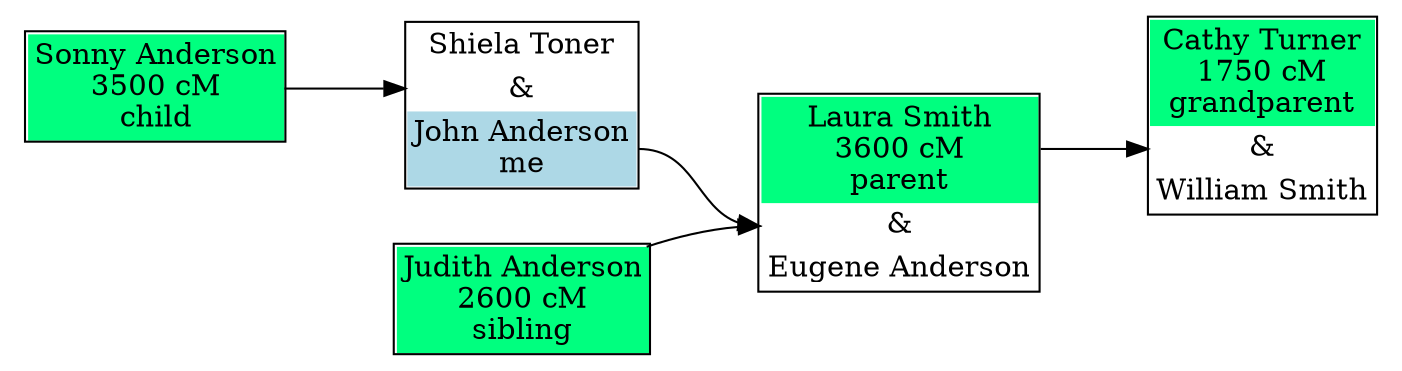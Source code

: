 digraph family {
node [shape=plaintext];
rankdir=LR;
f16 [label=<
<table cellpadding="3" border="1" cellspacing="0" cellborder="0">
<tr><td port="w" bgcolor="springgreen">Cathy Turner<br/>1750 cM<br/>grandparent</td></tr>
<tr><td port="u">&amp;</td></tr>
<tr><td port="h">William Smith</td></tr>
</table>>];
f17 [label=<
<table cellpadding="3" border="1" cellspacing="0" cellborder="0">
<tr><td port="w" bgcolor="springgreen">Laura Smith<br/>3600 cM<br/>parent</td></tr>
<tr><td port="u">&amp;</td></tr>
<tr><td port="h">Eugene Anderson</td></tr>
</table>>];
f21 [label=<
<table cellpadding="3" border="1" cellspacing="0" cellborder="0">
<tr><td port="w">Shiela Toner</td></tr>
<tr><td port="u">&amp;</td></tr>
<tr><td port="h" bgcolor="lightblue">John Anderson<br/>me</td></tr>
</table>>];
i49 [label=<
<table cellpadding="3" border="1" cellspacing="0" cellborder="0">
<tr><td port="i" bgcolor="springgreen">Judith Anderson<br/>2600 cM<br/>sibling</td></tr>
</table>>];
i48 [label=<
<table cellpadding="3" border="1" cellspacing="0" cellborder="0">
<tr><td port="i" bgcolor="springgreen">Sonny Anderson<br/>3500 cM<br/>child</td></tr>
</table>>];
i49:i -> f17:u;
i48:i -> f21:u;
f21:h -> f17:u;
f17:w -> f16:u;
}
